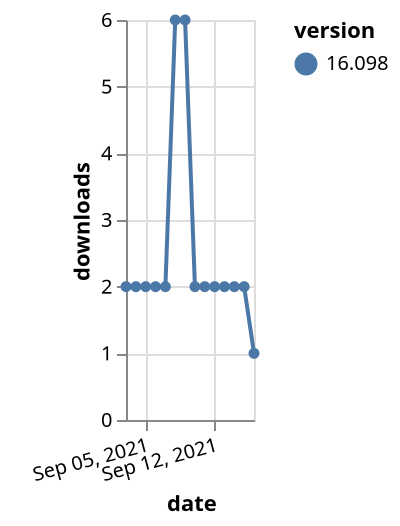 {"$schema": "https://vega.github.io/schema/vega-lite/v5.json", "description": "A simple bar chart with embedded data.", "data": {"values": [{"date": "2021-09-03", "total": 3047, "delta": 2, "version": "16.098"}, {"date": "2021-09-04", "total": 3049, "delta": 2, "version": "16.098"}, {"date": "2021-09-05", "total": 3051, "delta": 2, "version": "16.098"}, {"date": "2021-09-06", "total": 3053, "delta": 2, "version": "16.098"}, {"date": "2021-09-07", "total": 3055, "delta": 2, "version": "16.098"}, {"date": "2021-09-08", "total": 3061, "delta": 6, "version": "16.098"}, {"date": "2021-09-09", "total": 3067, "delta": 6, "version": "16.098"}, {"date": "2021-09-10", "total": 3069, "delta": 2, "version": "16.098"}, {"date": "2021-09-11", "total": 3071, "delta": 2, "version": "16.098"}, {"date": "2021-09-12", "total": 3073, "delta": 2, "version": "16.098"}, {"date": "2021-09-13", "total": 3075, "delta": 2, "version": "16.098"}, {"date": "2021-09-14", "total": 3077, "delta": 2, "version": "16.098"}, {"date": "2021-09-15", "total": 3079, "delta": 2, "version": "16.098"}, {"date": "2021-09-16", "total": 3080, "delta": 1, "version": "16.098"}]}, "width": "container", "mark": {"type": "line", "point": {"filled": true}}, "encoding": {"x": {"field": "date", "type": "temporal", "timeUnit": "yearmonthdate", "title": "date", "axis": {"labelAngle": -15}}, "y": {"field": "delta", "type": "quantitative", "title": "downloads"}, "color": {"field": "version", "type": "nominal"}, "tooltip": {"field": "delta"}}}